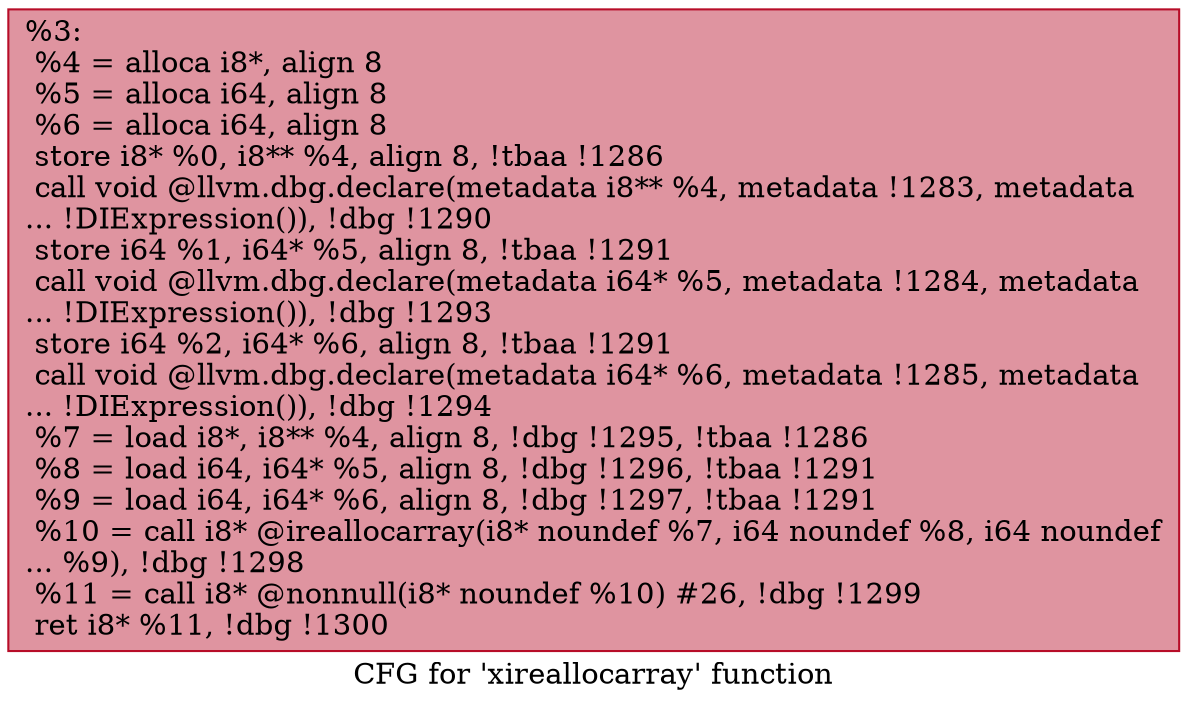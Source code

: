 digraph "CFG for 'xireallocarray' function" {
	label="CFG for 'xireallocarray' function";

	Node0x2728350 [shape=record,color="#b70d28ff", style=filled, fillcolor="#b70d2870",label="{%3:\l  %4 = alloca i8*, align 8\l  %5 = alloca i64, align 8\l  %6 = alloca i64, align 8\l  store i8* %0, i8** %4, align 8, !tbaa !1286\l  call void @llvm.dbg.declare(metadata i8** %4, metadata !1283, metadata\l... !DIExpression()), !dbg !1290\l  store i64 %1, i64* %5, align 8, !tbaa !1291\l  call void @llvm.dbg.declare(metadata i64* %5, metadata !1284, metadata\l... !DIExpression()), !dbg !1293\l  store i64 %2, i64* %6, align 8, !tbaa !1291\l  call void @llvm.dbg.declare(metadata i64* %6, metadata !1285, metadata\l... !DIExpression()), !dbg !1294\l  %7 = load i8*, i8** %4, align 8, !dbg !1295, !tbaa !1286\l  %8 = load i64, i64* %5, align 8, !dbg !1296, !tbaa !1291\l  %9 = load i64, i64* %6, align 8, !dbg !1297, !tbaa !1291\l  %10 = call i8* @ireallocarray(i8* noundef %7, i64 noundef %8, i64 noundef\l... %9), !dbg !1298\l  %11 = call i8* @nonnull(i8* noundef %10) #26, !dbg !1299\l  ret i8* %11, !dbg !1300\l}"];
}
